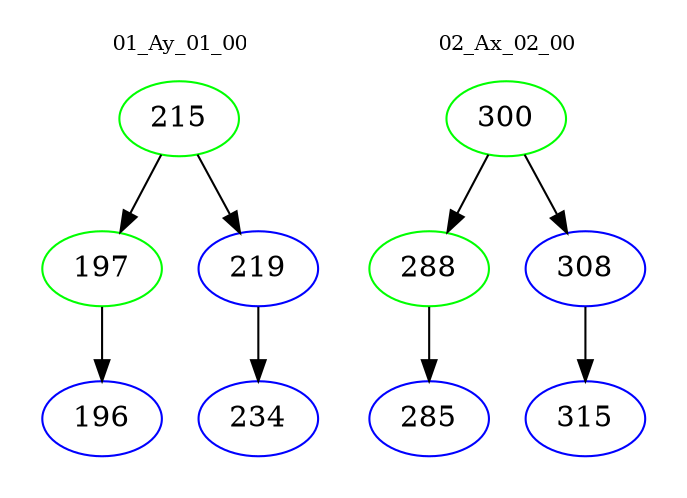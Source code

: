 digraph{
subgraph cluster_0 {
color = white
label = "01_Ay_01_00";
fontsize=10;
T0_215 [label="215", color="green"]
T0_215 -> T0_197 [color="black"]
T0_197 [label="197", color="green"]
T0_197 -> T0_196 [color="black"]
T0_196 [label="196", color="blue"]
T0_215 -> T0_219 [color="black"]
T0_219 [label="219", color="blue"]
T0_219 -> T0_234 [color="black"]
T0_234 [label="234", color="blue"]
}
subgraph cluster_1 {
color = white
label = "02_Ax_02_00";
fontsize=10;
T1_300 [label="300", color="green"]
T1_300 -> T1_288 [color="black"]
T1_288 [label="288", color="green"]
T1_288 -> T1_285 [color="black"]
T1_285 [label="285", color="blue"]
T1_300 -> T1_308 [color="black"]
T1_308 [label="308", color="blue"]
T1_308 -> T1_315 [color="black"]
T1_315 [label="315", color="blue"]
}
}
